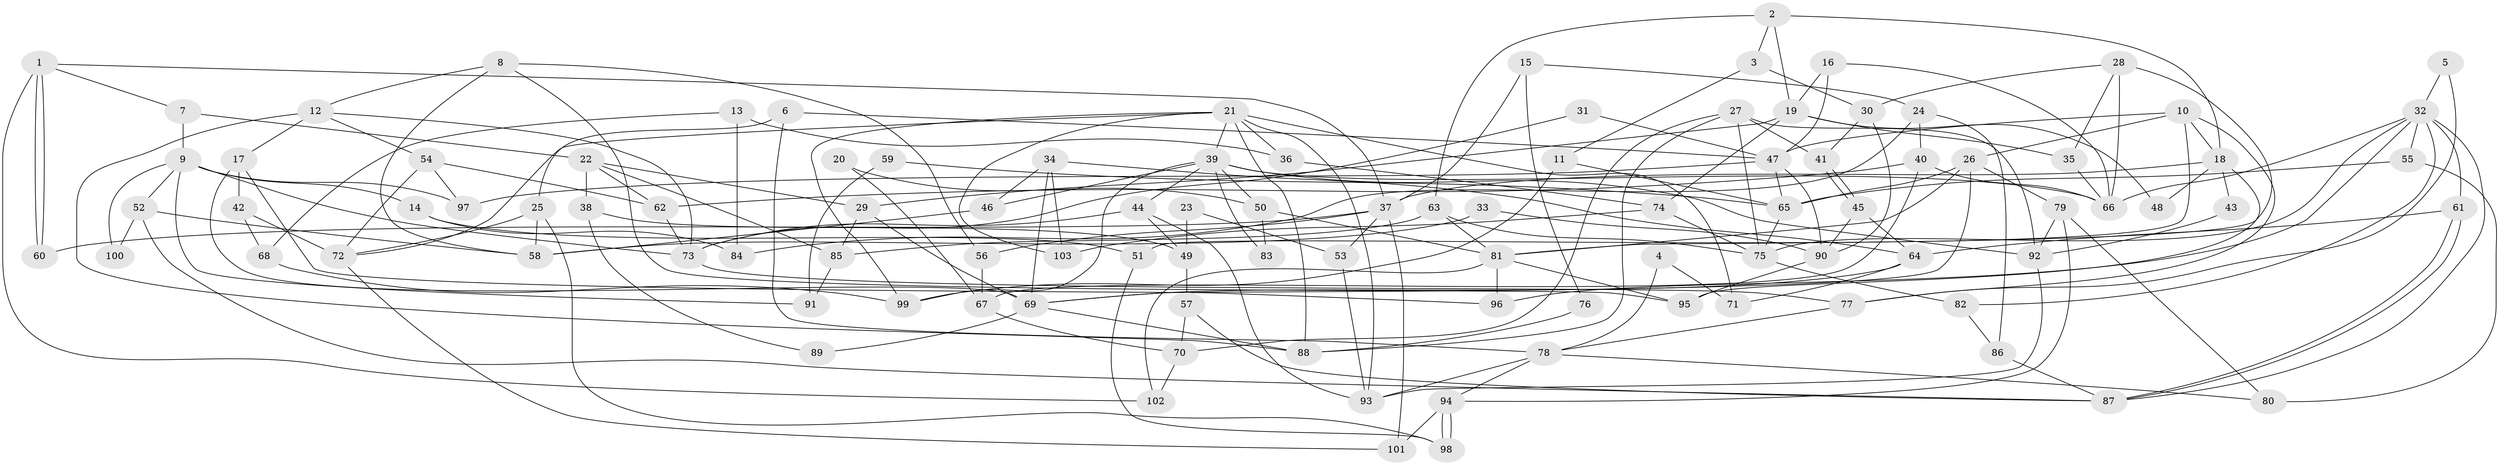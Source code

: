 // Generated by graph-tools (version 1.1) at 2025/15/03/09/25 04:15:03]
// undirected, 103 vertices, 206 edges
graph export_dot {
graph [start="1"]
  node [color=gray90,style=filled];
  1;
  2;
  3;
  4;
  5;
  6;
  7;
  8;
  9;
  10;
  11;
  12;
  13;
  14;
  15;
  16;
  17;
  18;
  19;
  20;
  21;
  22;
  23;
  24;
  25;
  26;
  27;
  28;
  29;
  30;
  31;
  32;
  33;
  34;
  35;
  36;
  37;
  38;
  39;
  40;
  41;
  42;
  43;
  44;
  45;
  46;
  47;
  48;
  49;
  50;
  51;
  52;
  53;
  54;
  55;
  56;
  57;
  58;
  59;
  60;
  61;
  62;
  63;
  64;
  65;
  66;
  67;
  68;
  69;
  70;
  71;
  72;
  73;
  74;
  75;
  76;
  77;
  78;
  79;
  80;
  81;
  82;
  83;
  84;
  85;
  86;
  87;
  88;
  89;
  90;
  91;
  92;
  93;
  94;
  95;
  96;
  97;
  98;
  99;
  100;
  101;
  102;
  103;
  1 -- 7;
  1 -- 60;
  1 -- 60;
  1 -- 37;
  1 -- 102;
  2 -- 18;
  2 -- 19;
  2 -- 3;
  2 -- 63;
  3 -- 30;
  3 -- 11;
  4 -- 78;
  4 -- 71;
  5 -- 32;
  5 -- 77;
  6 -- 78;
  6 -- 25;
  6 -- 47;
  7 -- 9;
  7 -- 22;
  8 -- 95;
  8 -- 12;
  8 -- 56;
  8 -- 58;
  9 -- 14;
  9 -- 97;
  9 -- 52;
  9 -- 73;
  9 -- 91;
  9 -- 100;
  10 -- 26;
  10 -- 47;
  10 -- 18;
  10 -- 51;
  10 -- 77;
  11 -- 65;
  11 -- 99;
  12 -- 73;
  12 -- 17;
  12 -- 54;
  12 -- 88;
  13 -- 68;
  13 -- 36;
  13 -- 84;
  14 -- 51;
  14 -- 84;
  15 -- 24;
  15 -- 37;
  15 -- 76;
  16 -- 19;
  16 -- 47;
  16 -- 66;
  17 -- 96;
  17 -- 69;
  17 -- 42;
  18 -- 37;
  18 -- 43;
  18 -- 48;
  18 -- 95;
  19 -- 29;
  19 -- 74;
  19 -- 35;
  19 -- 48;
  20 -- 67;
  20 -- 50;
  21 -- 39;
  21 -- 93;
  21 -- 36;
  21 -- 71;
  21 -- 72;
  21 -- 88;
  21 -- 99;
  21 -- 103;
  22 -- 62;
  22 -- 29;
  22 -- 38;
  22 -- 85;
  23 -- 53;
  23 -- 49;
  24 -- 40;
  24 -- 86;
  24 -- 84;
  25 -- 58;
  25 -- 72;
  25 -- 98;
  26 -- 81;
  26 -- 79;
  26 -- 65;
  26 -- 69;
  27 -- 88;
  27 -- 41;
  27 -- 70;
  27 -- 75;
  27 -- 92;
  28 -- 66;
  28 -- 35;
  28 -- 30;
  28 -- 81;
  29 -- 69;
  29 -- 85;
  30 -- 90;
  30 -- 41;
  31 -- 73;
  31 -- 47;
  32 -- 87;
  32 -- 75;
  32 -- 55;
  32 -- 61;
  32 -- 66;
  32 -- 82;
  32 -- 96;
  33 -- 90;
  33 -- 58;
  34 -- 69;
  34 -- 64;
  34 -- 46;
  34 -- 103;
  35 -- 66;
  36 -- 74;
  37 -- 56;
  37 -- 53;
  37 -- 60;
  37 -- 101;
  38 -- 49;
  38 -- 89;
  39 -- 66;
  39 -- 99;
  39 -- 44;
  39 -- 46;
  39 -- 50;
  39 -- 83;
  39 -- 92;
  40 -- 66;
  40 -- 62;
  40 -- 67;
  41 -- 45;
  41 -- 45;
  42 -- 72;
  42 -- 68;
  43 -- 92;
  44 -- 73;
  44 -- 49;
  44 -- 93;
  45 -- 64;
  45 -- 90;
  46 -- 58;
  47 -- 65;
  47 -- 90;
  47 -- 97;
  49 -- 57;
  50 -- 81;
  50 -- 83;
  51 -- 98;
  52 -- 58;
  52 -- 87;
  52 -- 100;
  53 -- 93;
  54 -- 72;
  54 -- 62;
  54 -- 97;
  55 -- 65;
  55 -- 80;
  56 -- 67;
  57 -- 87;
  57 -- 70;
  59 -- 91;
  59 -- 65;
  61 -- 87;
  61 -- 87;
  61 -- 64;
  62 -- 73;
  63 -- 81;
  63 -- 75;
  63 -- 85;
  64 -- 69;
  64 -- 71;
  65 -- 75;
  67 -- 70;
  68 -- 99;
  69 -- 88;
  69 -- 89;
  70 -- 102;
  72 -- 101;
  73 -- 77;
  74 -- 103;
  74 -- 75;
  75 -- 82;
  76 -- 88;
  77 -- 78;
  78 -- 80;
  78 -- 93;
  78 -- 94;
  79 -- 94;
  79 -- 92;
  79 -- 80;
  81 -- 95;
  81 -- 96;
  81 -- 102;
  82 -- 86;
  85 -- 91;
  86 -- 87;
  90 -- 95;
  92 -- 93;
  94 -- 98;
  94 -- 98;
  94 -- 101;
}
